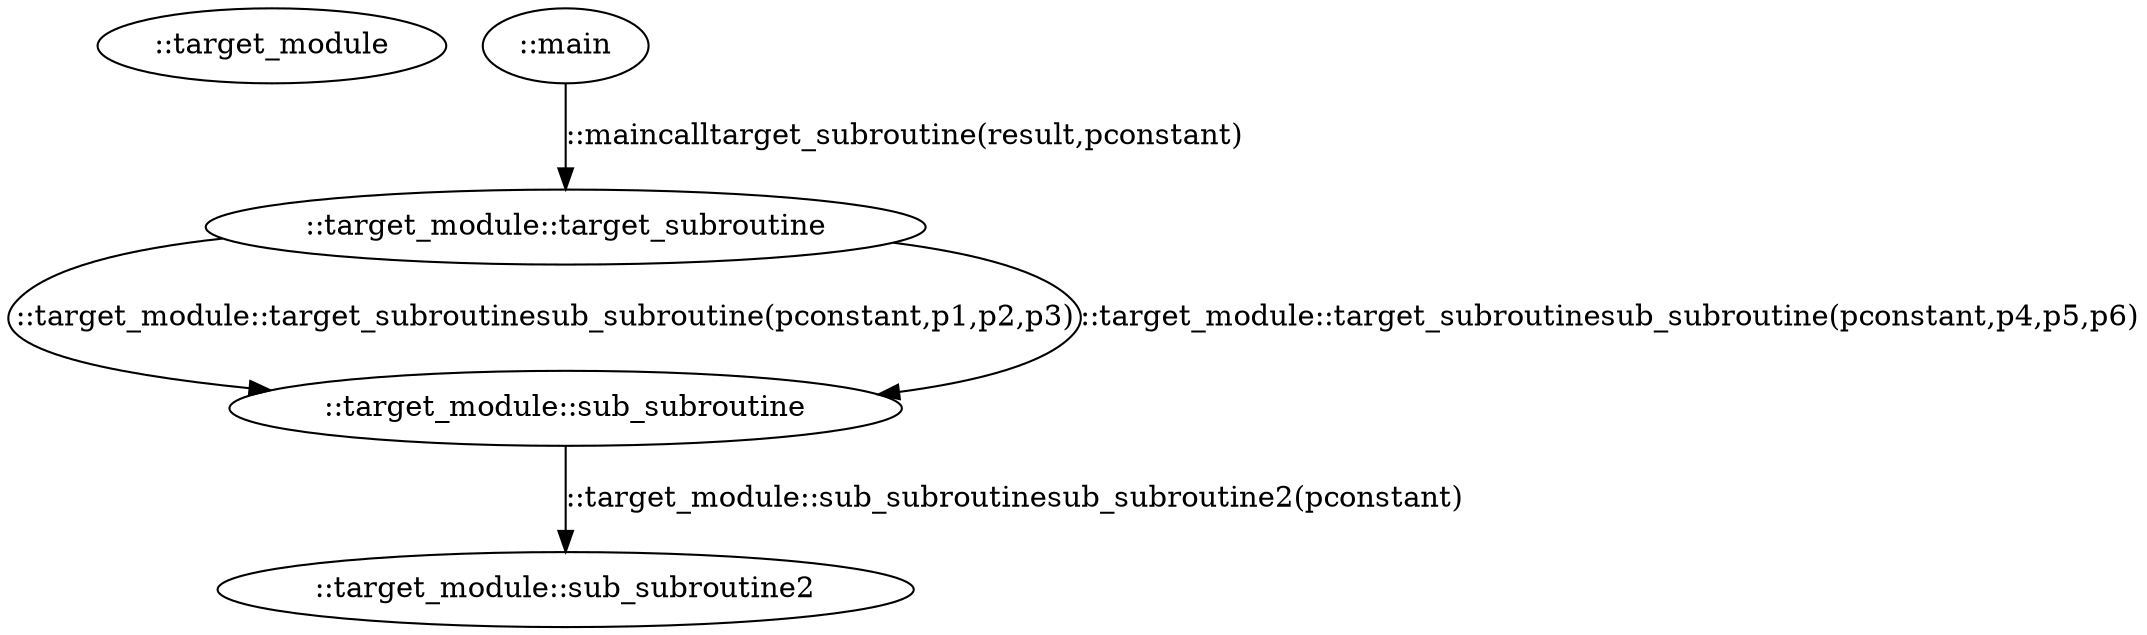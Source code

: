 digraph G {
0[label="::target_module"];
1[label="::target_module::sub_subroutine"];
2[label="::target_module::sub_subroutine2"];
3[label="::target_module::target_subroutine"];
4[label="::main"];
3->1 [label="::target_module::target_subroutinesub_subroutine(pconstant,p1,p2,p3)"];
3->1 [label="::target_module::target_subroutinesub_subroutine(pconstant,p4,p5,p6)"];
1->2 [label="::target_module::sub_subroutinesub_subroutine2(pconstant)"];
4->3 [label="::maincalltarget_subroutine(result,pconstant)"];
}
